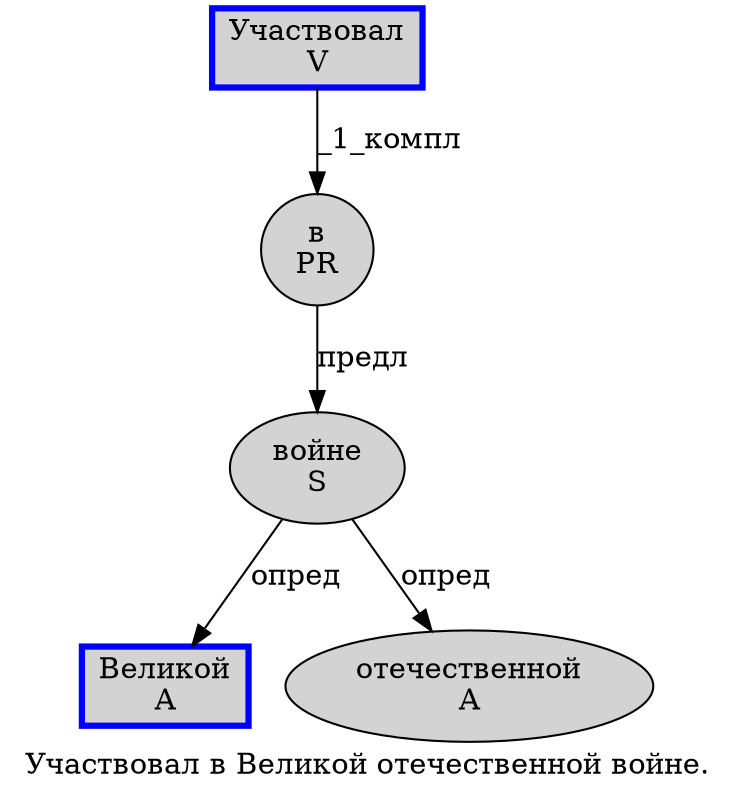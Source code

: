 digraph SENTENCE_1747 {
	graph [label="Участвовал в Великой отечественной войне."]
	node [style=filled]
		0 [label="Участвовал
V" color=blue fillcolor=lightgray penwidth=3 shape=box]
		1 [label="в
PR" color="" fillcolor=lightgray penwidth=1 shape=ellipse]
		2 [label="Великой
A" color=blue fillcolor=lightgray penwidth=3 shape=box]
		3 [label="отечественной
A" color="" fillcolor=lightgray penwidth=1 shape=ellipse]
		4 [label="войне
S" color="" fillcolor=lightgray penwidth=1 shape=ellipse]
			1 -> 4 [label="предл"]
			4 -> 2 [label="опред"]
			4 -> 3 [label="опред"]
			0 -> 1 [label="_1_компл"]
}
